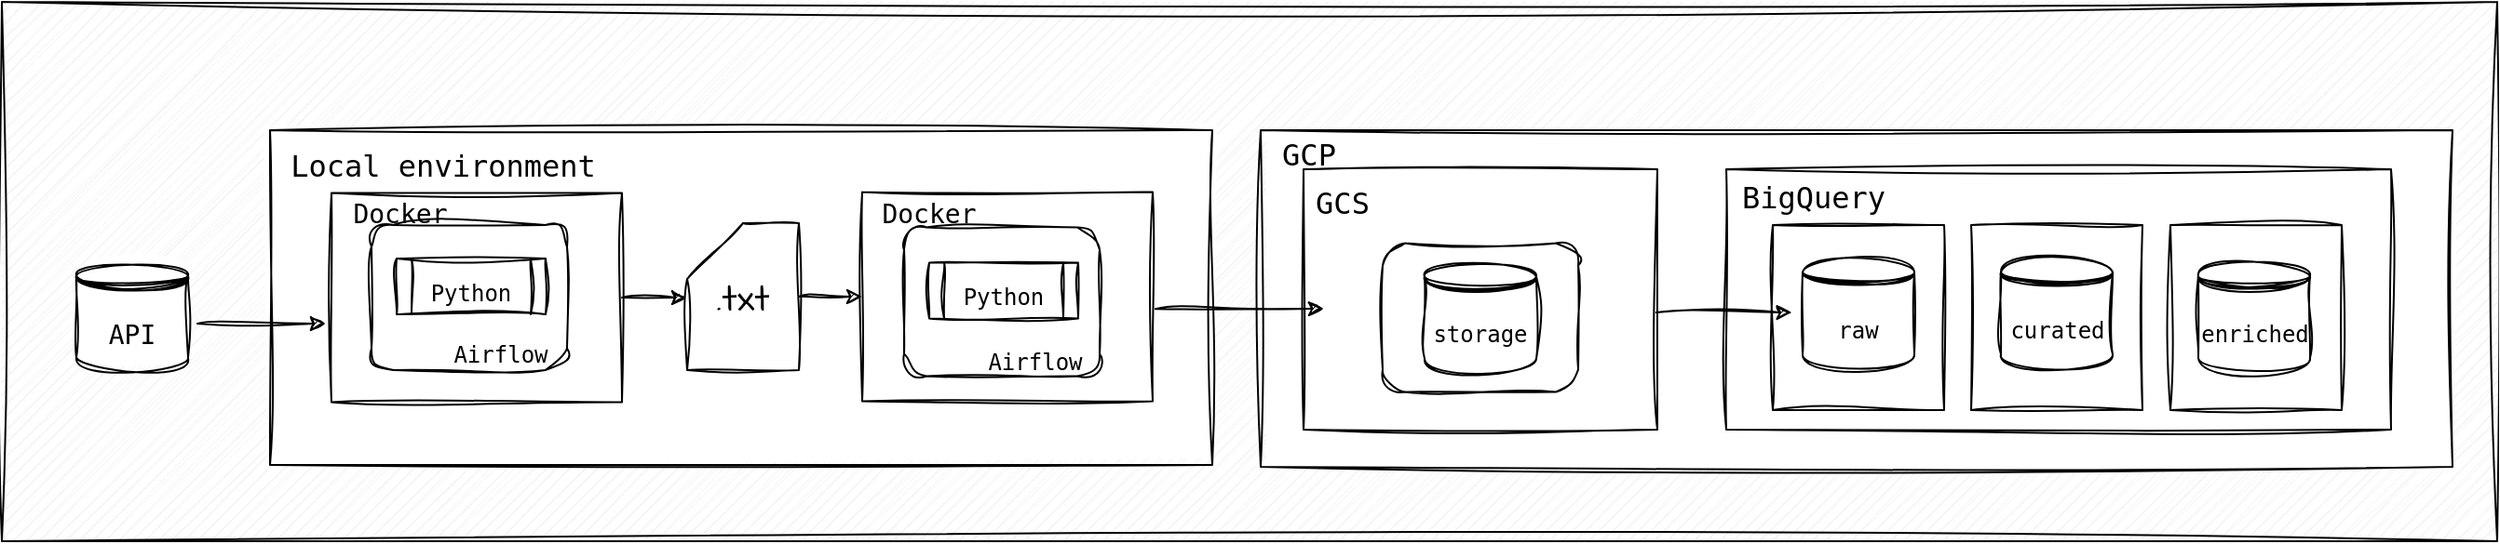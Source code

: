 <mxfile version="21.3.6" type="github">
  <diagram name="Page-1" id="GX2xbDKvsxUTYcrSCCH4">
    <mxGraphModel dx="858" dy="1570" grid="1" gridSize="10" guides="1" tooltips="1" connect="1" arrows="1" fold="1" page="1" pageScale="1" pageWidth="850" pageHeight="1100" math="0" shadow="0">
      <root>
        <mxCell id="0" />
        <mxCell id="1" parent="0" />
        <mxCell id="J8uI0bD98vfteL4MDR-C-1" value="" style="verticalLabelPosition=bottom;verticalAlign=top;html=1;shape=mxgraph.basic.patternFillRect;fillStyle=diag;step=5;fillStrokeWidth=0.2;fillStrokeColor=#dddddd;sketch=1;hachureGap=4;jiggle=2;curveFitting=1;fontFamily=Architects Daughter;fontSource=https%3A%2F%2Ffonts.googleapis.com%2Fcss%3Ffamily%3DArchitects%2BDaughter;fontSize=20;" vertex="1" parent="1">
          <mxGeometry x="20" y="-10" width="1340" height="290" as="geometry" />
        </mxCell>
        <mxCell id="J8uI0bD98vfteL4MDR-C-30" value="" style="rounded=0;whiteSpace=wrap;html=1;sketch=1;hachureGap=4;jiggle=2;curveFitting=1;fontFamily=Architects Daughter;fontSource=https%3A%2F%2Ffonts.googleapis.com%2Fcss%3Ffamily%3DArchitects%2BDaughter;fontSize=20;" vertex="1" parent="1">
          <mxGeometry x="696" y="59" width="640" height="181" as="geometry" />
        </mxCell>
        <mxCell id="J8uI0bD98vfteL4MDR-C-2" value="" style="rounded=0;whiteSpace=wrap;html=1;sketch=1;hachureGap=4;jiggle=2;curveFitting=1;fontFamily=Architects Daughter;fontSource=https%3A%2F%2Ffonts.googleapis.com%2Fcss%3Ffamily%3DArchitects%2BDaughter;fontSize=20;" vertex="1" parent="1">
          <mxGeometry x="164" y="59" width="506" height="180" as="geometry" />
        </mxCell>
        <mxCell id="J8uI0bD98vfteL4MDR-C-3" value="" style="rounded=0;whiteSpace=wrap;html=1;sketch=1;hachureGap=4;jiggle=2;curveFitting=1;fontFamily=Architects Daughter;fontSource=https%3A%2F%2Ffonts.googleapis.com%2Fcss%3Ffamily%3DArchitects%2BDaughter;fontSize=20;" vertex="1" parent="1">
          <mxGeometry x="482" y="92.25" width="156" height="112.5" as="geometry" />
        </mxCell>
        <mxCell id="J8uI0bD98vfteL4MDR-C-4" value="" style="rounded=0;whiteSpace=wrap;html=1;sketch=1;hachureGap=4;jiggle=2;curveFitting=1;fontFamily=Architects Daughter;fontSource=https%3A%2F%2Ffonts.googleapis.com%2Fcss%3Ffamily%3DArchitects%2BDaughter;fontSize=20;" vertex="1" parent="1">
          <mxGeometry x="946" y="80" width="357" height="140" as="geometry" />
        </mxCell>
        <mxCell id="J8uI0bD98vfteL4MDR-C-5" value="" style="rounded=0;whiteSpace=wrap;html=1;sketch=1;curveFitting=1;jiggle=2;" vertex="1" parent="1">
          <mxGeometry x="1184.5" y="110" width="92" height="99.5" as="geometry" />
        </mxCell>
        <mxCell id="J8uI0bD98vfteL4MDR-C-6" value="" style="rounded=0;whiteSpace=wrap;html=1;sketch=1;curveFitting=1;jiggle=2;" vertex="1" parent="1">
          <mxGeometry x="1077.5" y="110" width="92" height="99.5" as="geometry" />
        </mxCell>
        <mxCell id="J8uI0bD98vfteL4MDR-C-7" value="" style="rounded=0;whiteSpace=wrap;html=1;sketch=1;curveFitting=1;jiggle=2;" vertex="1" parent="1">
          <mxGeometry x="971" y="110" width="92" height="99.5" as="geometry" />
        </mxCell>
        <mxCell id="J8uI0bD98vfteL4MDR-C-8" value="&lt;pre&gt;raw&lt;/pre&gt;" style="shape=datastore;whiteSpace=wrap;html=1;sketch=1;curveFitting=1;jiggle=2;" vertex="1" parent="1">
          <mxGeometry x="987" y="127.5" width="60" height="60" as="geometry" />
        </mxCell>
        <mxCell id="J8uI0bD98vfteL4MDR-C-9" value="&lt;pre&gt;curated&lt;/pre&gt;" style="shape=datastore;whiteSpace=wrap;html=1;sketch=1;curveFitting=1;jiggle=2;" vertex="1" parent="1">
          <mxGeometry x="1093.5" y="127.5" width="60" height="60" as="geometry" />
        </mxCell>
        <mxCell id="J8uI0bD98vfteL4MDR-C-10" value="&lt;pre&gt;enriched&lt;/pre&gt;" style="shape=datastore;whiteSpace=wrap;html=1;sketch=1;curveFitting=1;jiggle=2;" vertex="1" parent="1">
          <mxGeometry x="1199.5" y="129.5" width="60" height="60" as="geometry" />
        </mxCell>
        <mxCell id="J8uI0bD98vfteL4MDR-C-11" value="&lt;pre&gt;&lt;font style=&quot;font-size: 16px;&quot;&gt;BigQuery&lt;/font&gt;&lt;/pre&gt;" style="text;html=1;strokeColor=none;fillColor=none;align=center;verticalAlign=middle;whiteSpace=wrap;rounded=0;fontSize=20;fontFamily=Architects Daughter;" vertex="1" parent="1">
          <mxGeometry x="963" y="77.5" width="60" height="30" as="geometry" />
        </mxCell>
        <mxCell id="J8uI0bD98vfteL4MDR-C-12" value="&lt;pre&gt;&lt;font style=&quot;font-size: 14px;&quot;&gt;API&lt;/font&gt;&lt;/pre&gt;" style="shape=datastore;whiteSpace=wrap;html=1;sketch=1;curveFitting=1;jiggle=2;" vertex="1" parent="1">
          <mxGeometry x="60" y="129.25" width="60" height="60" as="geometry" />
        </mxCell>
        <mxCell id="J8uI0bD98vfteL4MDR-C-13" value="" style="edgeStyle=orthogonalEdgeStyle;rounded=0;sketch=1;hachureGap=4;jiggle=2;curveFitting=1;orthogonalLoop=1;jettySize=auto;html=1;fontFamily=Architects Daughter;fontSource=https%3A%2F%2Ffonts.googleapis.com%2Fcss%3Ffamily%3DArchitects%2BDaughter;fontSize=16;" edge="1" parent="1" source="J8uI0bD98vfteL4MDR-C-14" target="J8uI0bD98vfteL4MDR-C-22">
          <mxGeometry relative="1" as="geometry">
            <Array as="points">
              <mxPoint x="430" y="144" />
              <mxPoint x="430" y="144" />
            </Array>
          </mxGeometry>
        </mxCell>
        <mxCell id="J8uI0bD98vfteL4MDR-C-14" value="" style="rounded=0;whiteSpace=wrap;html=1;sketch=1;hachureGap=4;jiggle=2;curveFitting=1;fontFamily=Architects Daughter;fontSource=https%3A%2F%2Ffonts.googleapis.com%2Fcss%3Ffamily%3DArchitects%2BDaughter;fontSize=20;" vertex="1" parent="1">
          <mxGeometry x="197" y="92.75" width="156" height="112.5" as="geometry" />
        </mxCell>
        <mxCell id="J8uI0bD98vfteL4MDR-C-15" value="" style="rounded=1;whiteSpace=wrap;html=1;sketch=1;hachureGap=4;jiggle=2;curveFitting=1;fontFamily=Architects Daughter;fontSource=https%3A%2F%2Ffonts.googleapis.com%2Fcss%3Ffamily%3DArchitects%2BDaughter;fontSize=20;" vertex="1" parent="1">
          <mxGeometry x="218.5" y="110" width="105" height="78" as="geometry" />
        </mxCell>
        <mxCell id="J8uI0bD98vfteL4MDR-C-16" value="&lt;pre&gt;&lt;font style=&quot;font-size: 12px;&quot;&gt;Python&lt;/font&gt;&lt;/pre&gt;" style="shape=process;whiteSpace=wrap;html=1;backgroundOutline=1;sketch=1;hachureGap=4;jiggle=2;curveFitting=1;fontFamily=Architects Daughter;fontSource=https%3A%2F%2Ffonts.googleapis.com%2Fcss%3Ffamily%3DArchitects%2BDaughter;fontSize=20;" vertex="1" parent="1">
          <mxGeometry x="232" y="128" width="80" height="30" as="geometry" />
        </mxCell>
        <mxCell id="J8uI0bD98vfteL4MDR-C-17" value="&lt;pre&gt;&lt;font style=&quot;font-size: 14px;&quot;&gt;Docker&lt;/font&gt;&lt;/pre&gt;" style="text;html=1;strokeColor=none;fillColor=none;align=center;verticalAlign=middle;whiteSpace=wrap;rounded=0;fontSize=20;fontFamily=Architects Daughter;" vertex="1" parent="1">
          <mxGeometry x="203.5" y="86" width="60" height="30" as="geometry" />
        </mxCell>
        <mxCell id="J8uI0bD98vfteL4MDR-C-18" style="edgeStyle=orthogonalEdgeStyle;rounded=0;sketch=1;hachureGap=4;jiggle=2;curveFitting=1;orthogonalLoop=1;jettySize=auto;html=1;fontFamily=Architects Daughter;fontSource=https%3A%2F%2Ffonts.googleapis.com%2Fcss%3Ffamily%3DArchitects%2BDaughter;fontSize=16;" edge="1" parent="1">
          <mxGeometry relative="1" as="geometry">
            <mxPoint x="125" y="163" as="sourcePoint" />
            <mxPoint x="194" y="163" as="targetPoint" />
          </mxGeometry>
        </mxCell>
        <mxCell id="J8uI0bD98vfteL4MDR-C-19" value="" style="rounded=1;whiteSpace=wrap;html=1;sketch=1;hachureGap=4;jiggle=2;curveFitting=1;fontFamily=Architects Daughter;fontSource=https%3A%2F%2Ffonts.googleapis.com%2Fcss%3Ffamily%3DArchitects%2BDaughter;fontSize=20;" vertex="1" parent="1">
          <mxGeometry x="504.5" y="111.25" width="105" height="80" as="geometry" />
        </mxCell>
        <mxCell id="J8uI0bD98vfteL4MDR-C-20" value="&lt;pre&gt;&lt;font style=&quot;font-size: 12px;&quot;&gt;Python&lt;/font&gt;&lt;/pre&gt;" style="shape=process;whiteSpace=wrap;html=1;backgroundOutline=1;sketch=1;hachureGap=4;jiggle=2;curveFitting=1;fontFamily=Architects Daughter;fontSource=https%3A%2F%2Ffonts.googleapis.com%2Fcss%3Ffamily%3DArchitects%2BDaughter;fontSize=20;" vertex="1" parent="1">
          <mxGeometry x="518" y="130.25" width="80" height="30" as="geometry" />
        </mxCell>
        <mxCell id="J8uI0bD98vfteL4MDR-C-21" value="&lt;pre&gt;&lt;font style=&quot;font-size: 14px;&quot;&gt;Docker&lt;/font&gt;&lt;/pre&gt;" style="text;html=1;strokeColor=none;fillColor=none;align=center;verticalAlign=middle;whiteSpace=wrap;rounded=0;fontSize=20;fontFamily=Architects Daughter;" vertex="1" parent="1">
          <mxGeometry x="488" y="85.75" width="60" height="30" as="geometry" />
        </mxCell>
        <mxCell id="J8uI0bD98vfteL4MDR-C-38" style="edgeStyle=orthogonalEdgeStyle;rounded=0;sketch=1;hachureGap=4;jiggle=2;curveFitting=1;orthogonalLoop=1;jettySize=auto;html=1;exitX=1;exitY=0.5;exitDx=0;exitDy=0;exitPerimeter=0;entryX=0;entryY=0.5;entryDx=0;entryDy=0;fontFamily=Architects Daughter;fontSource=https%3A%2F%2Ffonts.googleapis.com%2Fcss%3Ffamily%3DArchitects%2BDaughter;fontSize=16;" edge="1" parent="1" source="J8uI0bD98vfteL4MDR-C-22" target="J8uI0bD98vfteL4MDR-C-3">
          <mxGeometry relative="1" as="geometry" />
        </mxCell>
        <mxCell id="J8uI0bD98vfteL4MDR-C-22" value=".txt" style="shape=card;whiteSpace=wrap;html=1;sketch=1;hachureGap=4;jiggle=2;curveFitting=1;fontFamily=Architects Daughter;fontSource=https%3A%2F%2Ffonts.googleapis.com%2Fcss%3Ffamily%3DArchitects%2BDaughter;fontSize=20;" vertex="1" parent="1">
          <mxGeometry x="388" y="109" width="60" height="79" as="geometry" />
        </mxCell>
        <mxCell id="J8uI0bD98vfteL4MDR-C-24" value="&lt;pre&gt;&lt;font style=&quot;font-size: 16px;&quot;&gt;Local environment&lt;/font&gt;&lt;/pre&gt;" style="text;html=1;strokeColor=none;fillColor=none;align=center;verticalAlign=middle;whiteSpace=wrap;rounded=0;fontSize=20;fontFamily=Architects Daughter;" vertex="1" parent="1">
          <mxGeometry x="227" y="61" width="60" height="30" as="geometry" />
        </mxCell>
        <mxCell id="J8uI0bD98vfteL4MDR-C-26" value="&lt;pre&gt;&lt;font style=&quot;font-size: 12px;&quot;&gt;Airflow&lt;/font&gt;&lt;/pre&gt;" style="text;html=1;strokeColor=none;fillColor=none;align=center;verticalAlign=middle;whiteSpace=wrap;rounded=0;fontSize=20;fontFamily=Architects Daughter;" vertex="1" parent="1">
          <mxGeometry x="258" y="161" width="60" height="30" as="geometry" />
        </mxCell>
        <mxCell id="J8uI0bD98vfteL4MDR-C-27" value="&lt;pre&gt;&lt;font style=&quot;font-size: 12px;&quot;&gt;Airflow&lt;/font&gt;&lt;/pre&gt;" style="text;html=1;strokeColor=none;fillColor=none;align=center;verticalAlign=middle;whiteSpace=wrap;rounded=0;fontSize=20;fontFamily=Architects Daughter;" vertex="1" parent="1">
          <mxGeometry x="545" y="165" width="60" height="30" as="geometry" />
        </mxCell>
        <mxCell id="J8uI0bD98vfteL4MDR-C-28" value="" style="rounded=0;whiteSpace=wrap;html=1;sketch=1;hachureGap=4;jiggle=2;curveFitting=1;fontFamily=Architects Daughter;fontSource=https%3A%2F%2Ffonts.googleapis.com%2Fcss%3Ffamily%3DArchitects%2BDaughter;fontSize=20;" vertex="1" parent="1">
          <mxGeometry x="719" y="80" width="190" height="140" as="geometry" />
        </mxCell>
        <mxCell id="J8uI0bD98vfteL4MDR-C-29" value="&lt;pre&gt;&lt;font style=&quot;font-size: 16px;&quot;&gt;GCS&lt;/font&gt;&lt;/pre&gt;" style="text;html=1;strokeColor=none;fillColor=none;align=center;verticalAlign=middle;whiteSpace=wrap;rounded=0;fontSize=20;fontFamily=Architects Daughter;" vertex="1" parent="1">
          <mxGeometry x="710" y="81.25" width="60" height="30" as="geometry" />
        </mxCell>
        <mxCell id="J8uI0bD98vfteL4MDR-C-32" value="" style="rounded=1;whiteSpace=wrap;html=1;sketch=1;hachureGap=4;jiggle=2;curveFitting=1;fontFamily=Architects Daughter;fontSource=https%3A%2F%2Ffonts.googleapis.com%2Fcss%3Ffamily%3DArchitects%2BDaughter;fontSize=20;" vertex="1" parent="1">
          <mxGeometry x="761.5" y="119.75" width="105" height="80" as="geometry" />
        </mxCell>
        <mxCell id="J8uI0bD98vfteL4MDR-C-31" value="&lt;pre&gt;storage&lt;/pre&gt;" style="shape=datastore;whiteSpace=wrap;html=1;sketch=1;curveFitting=1;jiggle=2;" vertex="1" parent="1">
          <mxGeometry x="784" y="129.75" width="60" height="60" as="geometry" />
        </mxCell>
        <mxCell id="J8uI0bD98vfteL4MDR-C-33" value="&lt;pre&gt;&lt;font style=&quot;font-size: 16px;&quot;&gt;GCP&lt;/font&gt;&lt;/pre&gt;" style="text;html=1;strokeColor=none;fillColor=none;align=center;verticalAlign=middle;whiteSpace=wrap;rounded=0;fontSize=20;fontFamily=Architects Daughter;" vertex="1" parent="1">
          <mxGeometry x="692" y="54.75" width="60" height="30" as="geometry" />
        </mxCell>
        <mxCell id="J8uI0bD98vfteL4MDR-C-34" value="" style="endArrow=classic;html=1;rounded=0;sketch=1;hachureGap=4;jiggle=2;curveFitting=1;fontFamily=Architects Daughter;fontSource=https%3A%2F%2Ffonts.googleapis.com%2Fcss%3Ffamily%3DArchitects%2BDaughter;fontSize=16;exitX=0.68;exitY=0.576;exitDx=0;exitDy=0;exitPerimeter=0;entryX=0.731;entryY=0.576;entryDx=0;entryDy=0;entryPerimeter=0;" edge="1" parent="1">
          <mxGeometry width="50" height="50" relative="1" as="geometry">
            <mxPoint x="908.4" y="157.04" as="sourcePoint" />
            <mxPoint x="981.33" y="157.04" as="targetPoint" />
          </mxGeometry>
        </mxCell>
        <mxCell id="J8uI0bD98vfteL4MDR-C-25" value="" style="endArrow=classic;html=1;rounded=0;sketch=1;hachureGap=4;jiggle=2;curveFitting=1;fontFamily=Architects Daughter;fontSource=https%3A%2F%2Ffonts.googleapis.com%2Fcss%3Ffamily%3DArchitects%2BDaughter;fontSize=16;exitX=0.593;exitY=0.472;exitDx=0;exitDy=0;exitPerimeter=0;" edge="1" parent="1">
          <mxGeometry width="50" height="50" relative="1" as="geometry">
            <mxPoint x="639.5" y="155.12" as="sourcePoint" />
            <mxPoint x="730" y="155" as="targetPoint" />
          </mxGeometry>
        </mxCell>
      </root>
    </mxGraphModel>
  </diagram>
</mxfile>
